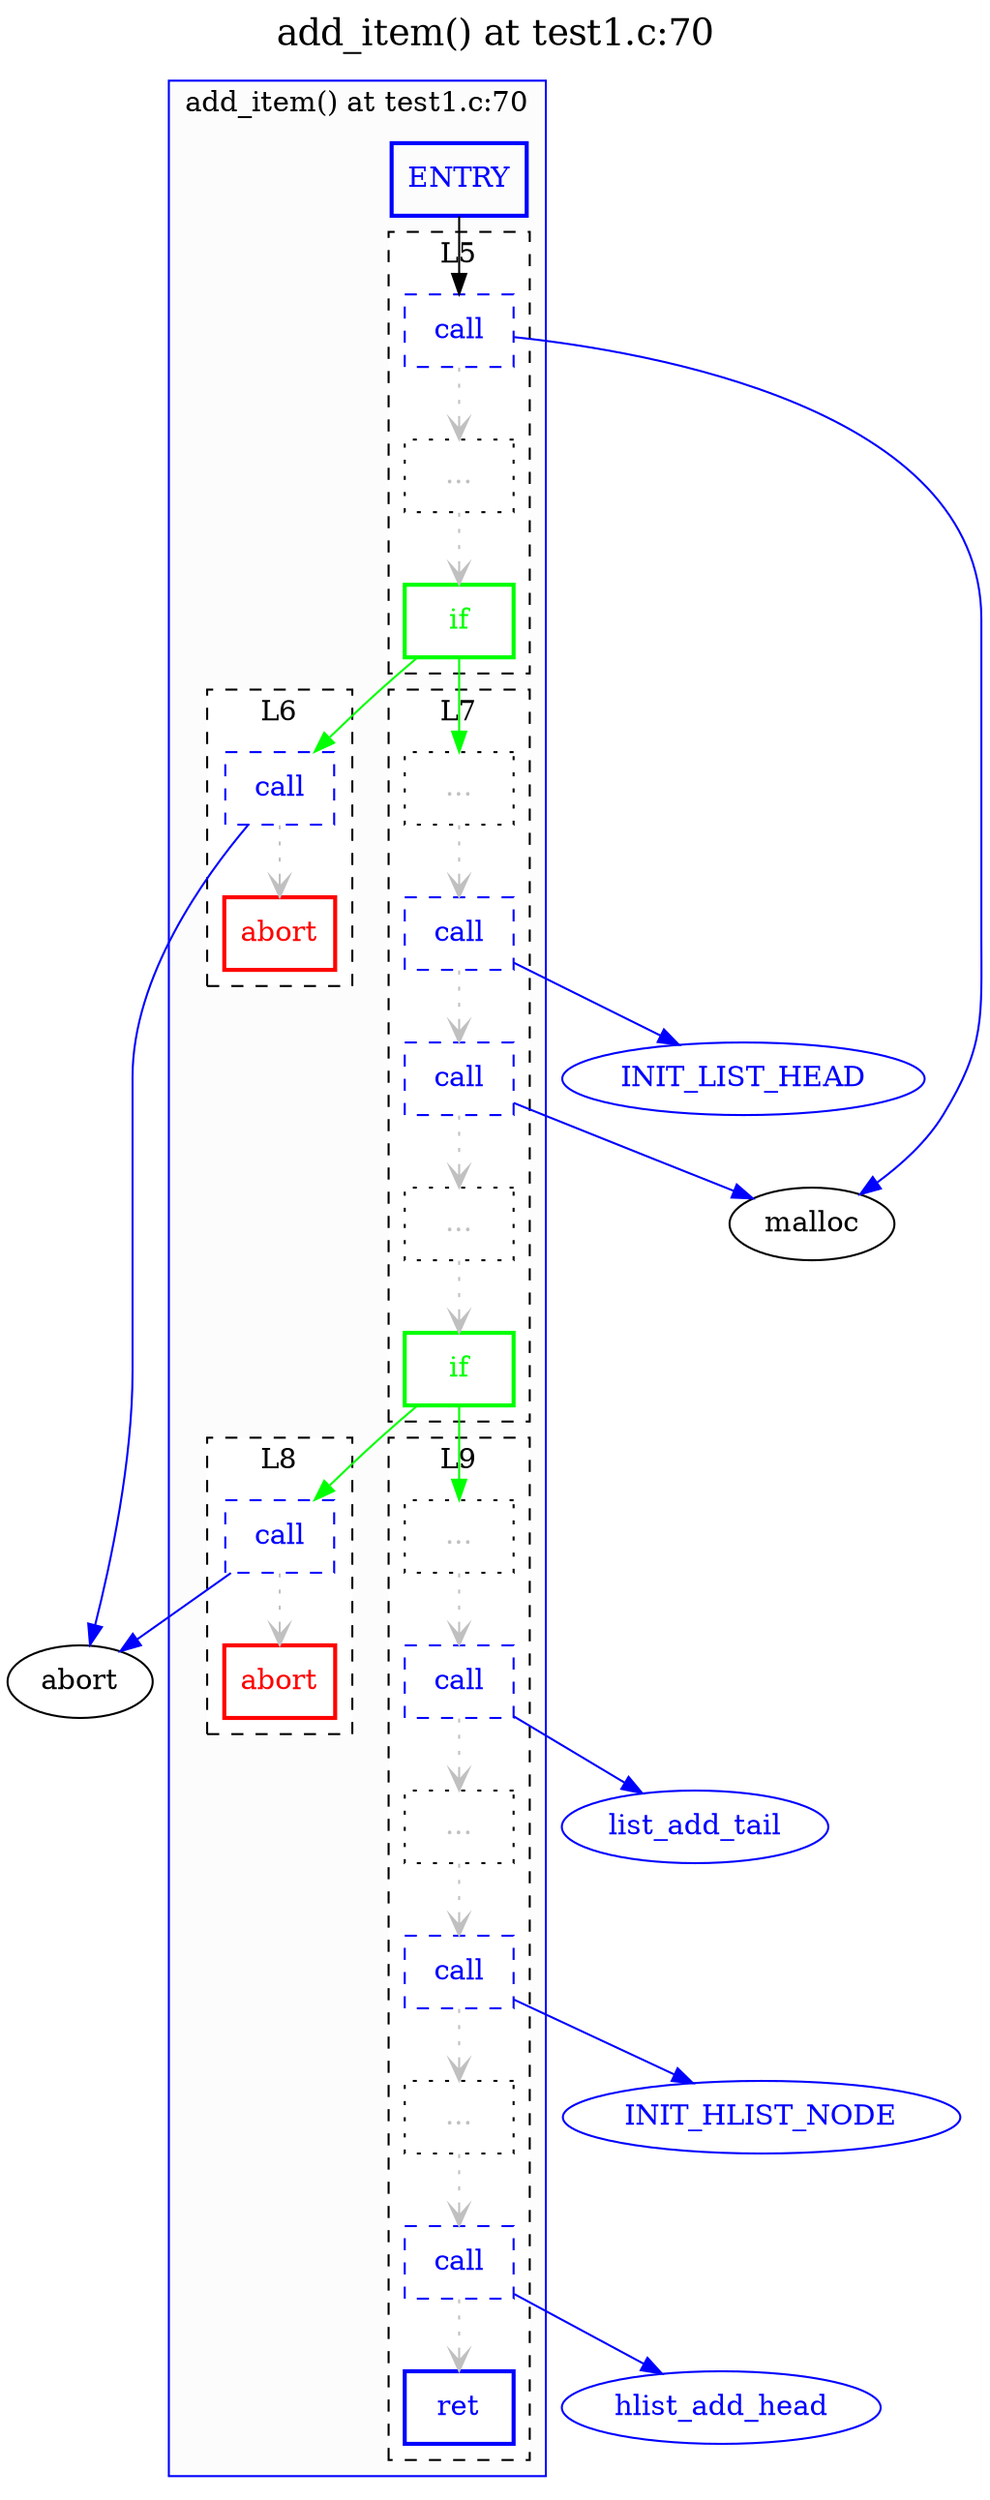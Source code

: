 digraph "add_item() at test1.c:70" {
	label=<<FONT POINT-SIZE="18">add_item() at test1.c:70</FONT>>;
	labelloc=t;
subgraph "clusteradd_item.L5" {
	label="add_item() at test1.c:70";
	color=blue;
	bgcolor=gray99;
	URL="test1.c.svg";
	"add_item..2" [shape=box, color=blue, fontcolor=blue, style=bold, label=ENTRY];
	"add_item..2" -> "add_item.L5.0" [color=black];
subgraph "clusteradd_item::L5" {
	label="L5";
	color=black;
	bgcolor=white;
	style=dashed;
	URL="";
	"add_item.L5.0" [shape=box, color=blue, fontcolor=blue, style=dashed, label=call];
	"add_item.L5.0" -> "add_item.L5.1" [color=gray, style=dotted, arrowhead=open];
	"add_item.L5.1" [shape=box, color=black, fontcolor=gray, style=dotted, label="..."];
	"add_item.L5.1" -> "add_item.L5.2" [color=gray, style=dotted, arrowhead=open];
	"add_item.L5.2" [shape=box, color=green, fontcolor=green, style=bold, label=if];
}
	"add_item.L5.2" -> "add_item.L6.0" [color=green];
	"add_item.L5.2" -> "add_item.L7.0" [color=green];
subgraph "clusteradd_item::L6" {
	label="L6";
	color=black;
	bgcolor=white;
	style=dashed;
	URL="";
	"add_item.L6.0" [shape=box, color=blue, fontcolor=blue, style=dashed, label=call];
	"add_item.L6.0" -> "add_item.L6.1" [color=gray, style=dotted, arrowhead=open];
	"add_item.L6.1" [shape=box, color=red, fontcolor=red, style=bold, label=abort];
}
subgraph "clusteradd_item::L7" {
	label="L7";
	color=black;
	bgcolor=white;
	style=dashed;
	URL="";
	"add_item.L7.0" [shape=box, color=black, fontcolor=gray, style=dotted, label="..."];
	"add_item.L7.0" -> "add_item.L7.1" [color=gray, style=dotted, arrowhead=open];
	"add_item.L7.1" [shape=box, color=blue, fontcolor=blue, style=dashed, label=call];
	"add_item.L7.1" -> "add_item.L7.2" [color=gray, style=dotted, arrowhead=open];
	"add_item.L7.2" [shape=box, color=blue, fontcolor=blue, style=dashed, label=call];
	"add_item.L7.2" -> "add_item.L7.3" [color=gray, style=dotted, arrowhead=open];
	"add_item.L7.3" [shape=box, color=black, fontcolor=gray, style=dotted, label="..."];
	"add_item.L7.3" -> "add_item.L7.4" [color=gray, style=dotted, arrowhead=open];
	"add_item.L7.4" [shape=box, color=green, fontcolor=green, style=bold, label=if];
}
	"add_item.L7.4" -> "add_item.L8.0" [color=green];
	"add_item.L7.4" -> "add_item.L9.0" [color=green];
subgraph "clusteradd_item::L8" {
	label="L8";
	color=black;
	bgcolor=white;
	style=dashed;
	URL="";
	"add_item.L8.0" [shape=box, color=blue, fontcolor=blue, style=dashed, label=call];
	"add_item.L8.0" -> "add_item.L8.1" [color=gray, style=dotted, arrowhead=open];
	"add_item.L8.1" [shape=box, color=red, fontcolor=red, style=bold, label=abort];
}
subgraph "clusteradd_item::L9" {
	label="L9";
	color=black;
	bgcolor=white;
	style=dashed;
	URL="";
	"add_item.L9.0" [shape=box, color=black, fontcolor=gray, style=dotted, label="..."];
	"add_item.L9.0" -> "add_item.L9.1" [color=gray, style=dotted, arrowhead=open];
	"add_item.L9.1" [shape=box, color=blue, fontcolor=blue, style=dashed, label=call];
	"add_item.L9.1" -> "add_item.L9.2" [color=gray, style=dotted, arrowhead=open];
	"add_item.L9.2" [shape=box, color=black, fontcolor=gray, style=dotted, label="..."];
	"add_item.L9.2" -> "add_item.L9.3" [color=gray, style=dotted, arrowhead=open];
	"add_item.L9.3" [shape=box, color=blue, fontcolor=blue, style=dashed, label=call];
	"add_item.L9.3" -> "add_item.L9.4" [color=gray, style=dotted, arrowhead=open];
	"add_item.L9.4" [shape=box, color=black, fontcolor=gray, style=dotted, label="..."];
	"add_item.L9.4" -> "add_item.L9.5" [color=gray, style=dotted, arrowhead=open];
	"add_item.L9.5" [shape=box, color=blue, fontcolor=blue, style=dashed, label=call];
	"add_item.L9.5" -> "add_item.L9.6" [color=gray, style=dotted, arrowhead=open];
	"add_item.L9.6" [shape=box, color=blue, fontcolor=blue, style=bold, label=ret];
}
}
	"add_item.INIT_HLIST_NODE" [label="INIT_HLIST_NODE", URL="test1.c-INIT_HLIST_NODE.svg", color=blue, fontcolor=blue];
	"add_item.L9.3" -> "add_item.INIT_HLIST_NODE" [color=blue];
	"add_item.INIT_LIST_HEAD" [label="INIT_LIST_HEAD", URL="test1.c-INIT_LIST_HEAD.svg", color=blue, fontcolor=blue];
	"add_item.L7.1" -> "add_item.INIT_LIST_HEAD" [color=blue];
	"add_item.abort" [label="abort"];
	"add_item.L6.0" -> "add_item.abort" [color=blue];
	"add_item.L8.0" -> "add_item.abort" [color=blue];
	"add_item.hlist_add_head" [label="hlist_add_head", URL="test1.c-hlist_add_head.svg", color=blue, fontcolor=blue];
	"add_item.L9.5" -> "add_item.hlist_add_head" [color=blue];
	"add_item.list_add_tail" [label="list_add_tail", URL="test1.c-list_add_tail.svg", color=blue, fontcolor=blue];
	"add_item.L9.1" -> "add_item.list_add_tail" [color=blue];
	"add_item.malloc" [label="malloc"];
	"add_item.L5.0" -> "add_item.malloc" [color=blue];
	"add_item.L7.2" -> "add_item.malloc" [color=blue];
}
